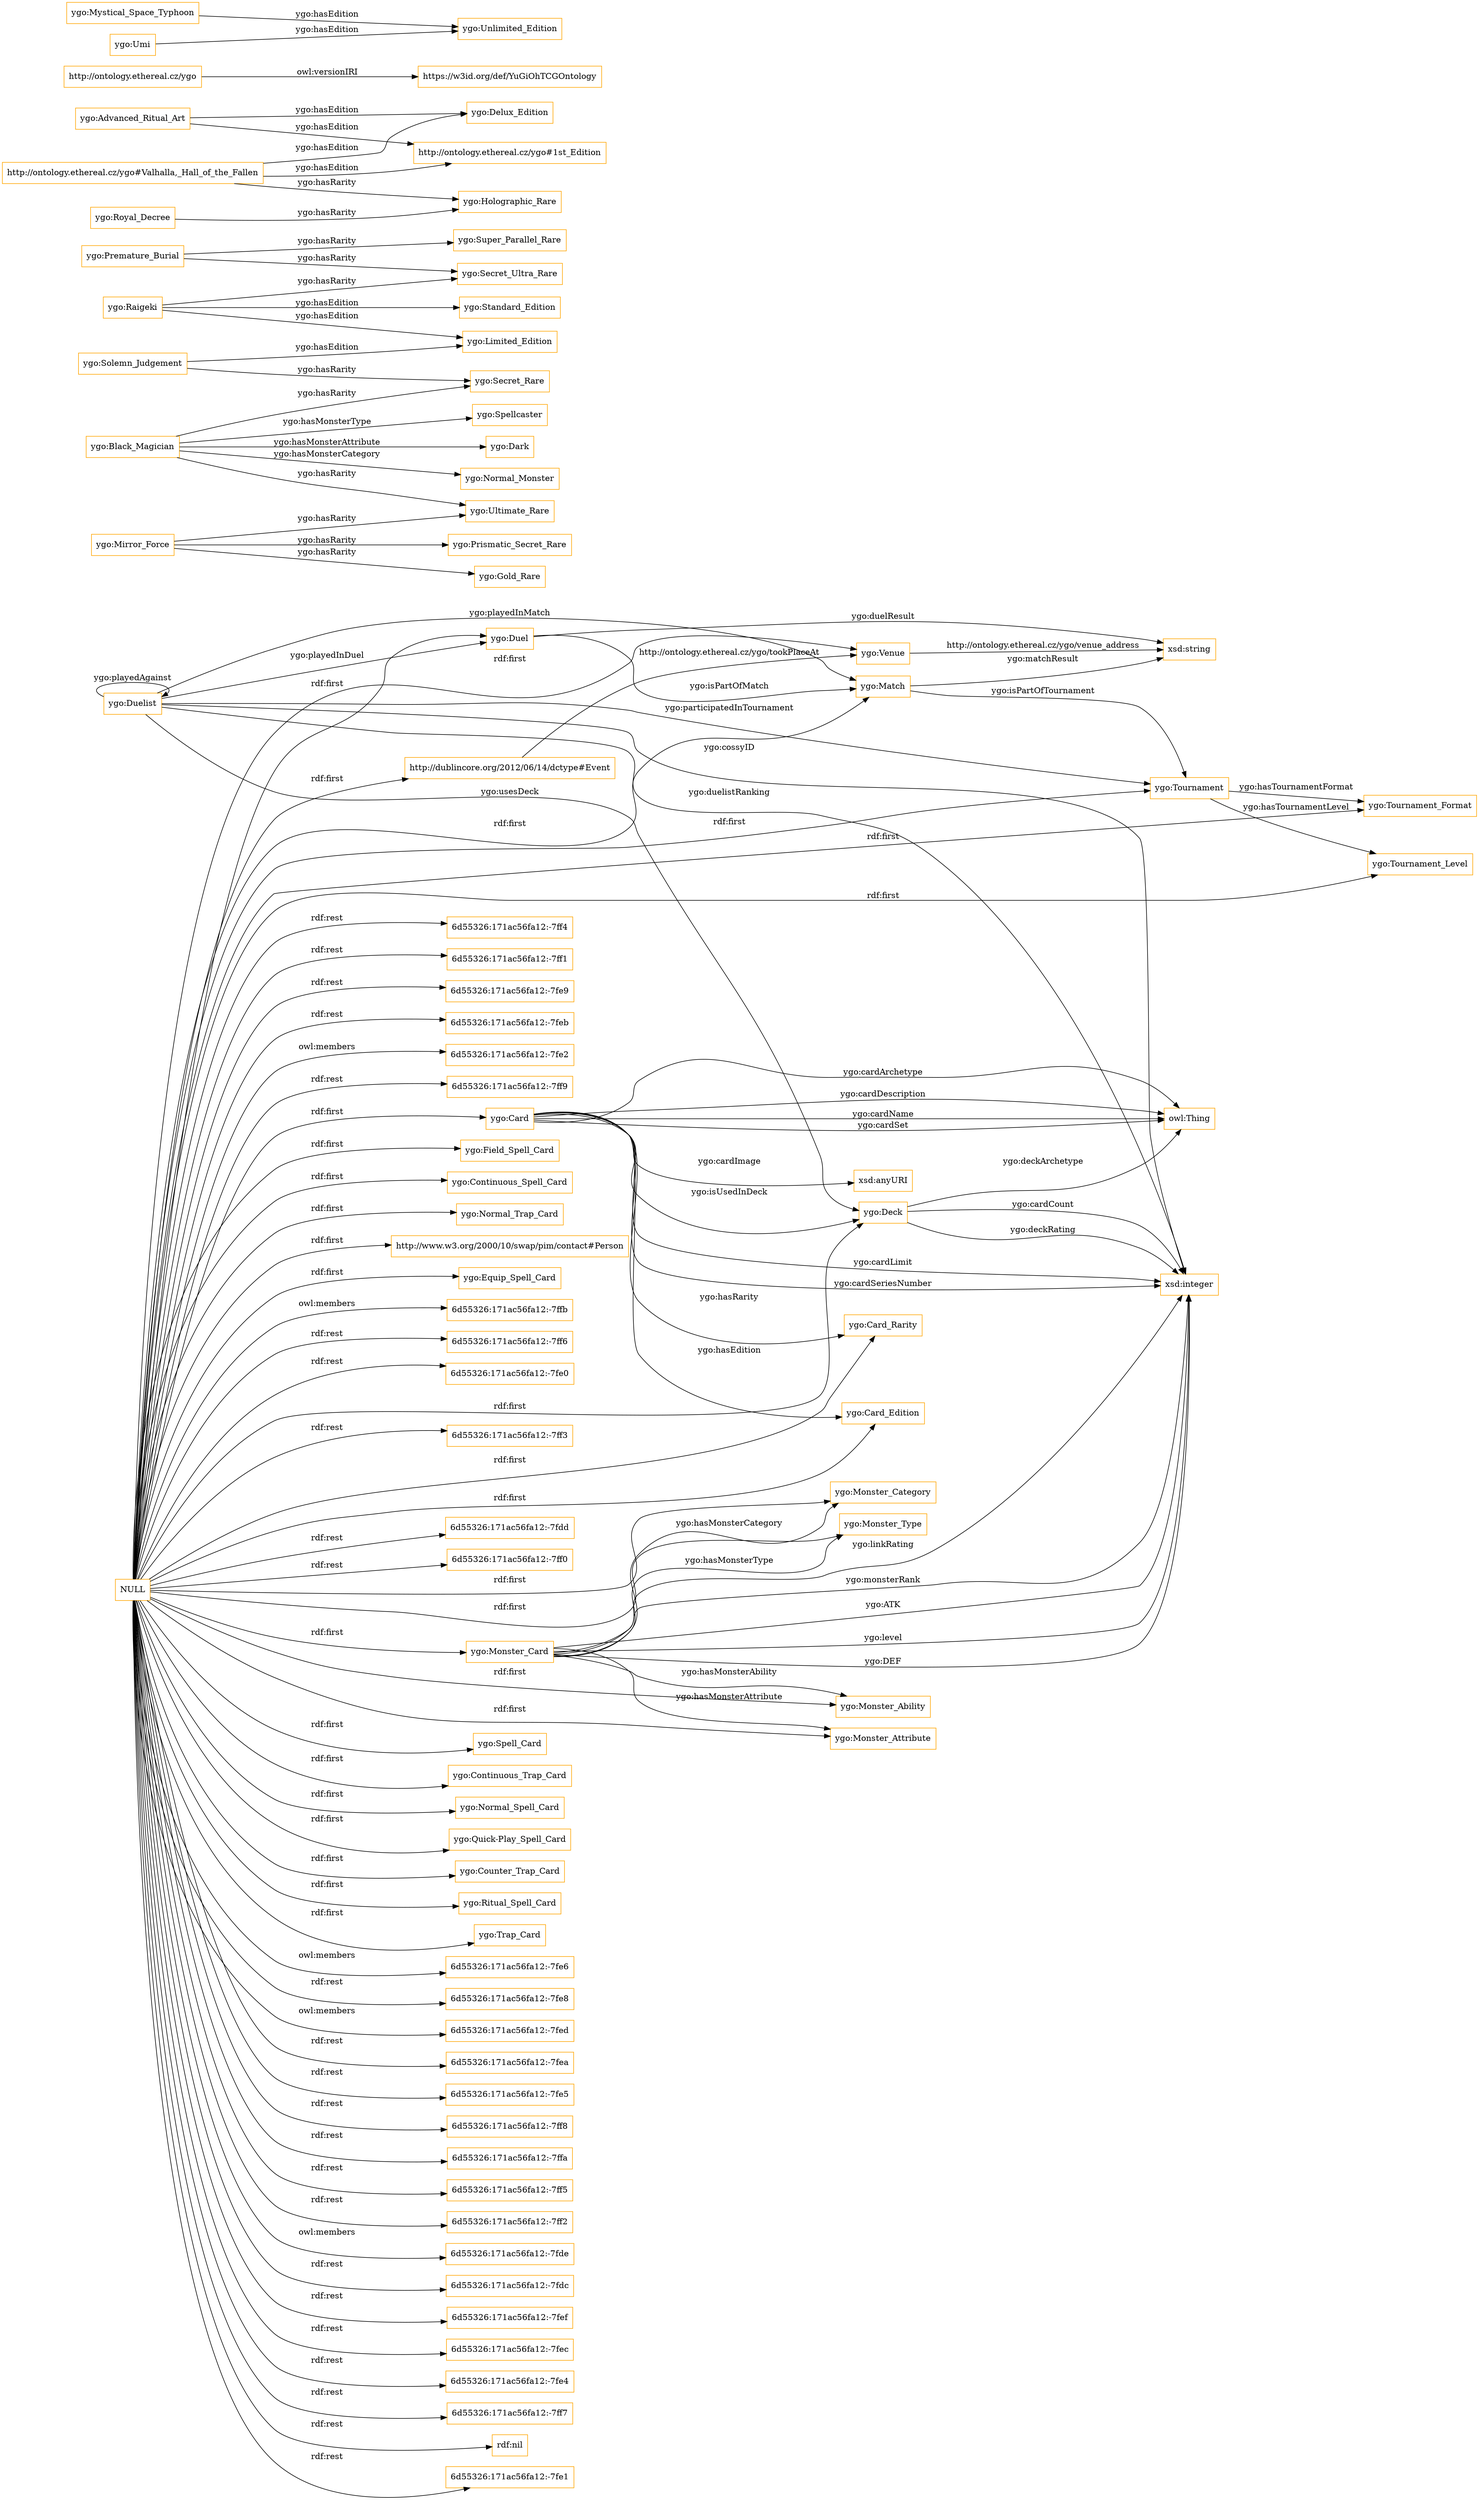 digraph ar2dtool_diagram { 
rankdir=LR;
size="1501"
node [shape = rectangle, color="orange"]; "ygo:Field_Spell_Card" "ygo:Continuous_Spell_Card" "ygo:Normal_Trap_Card" "http://www.w3.org/2000/10/swap/pim/contact#Person" "ygo:Equip_Spell_Card" "ygo:Venue" "ygo:Tournament_Format" "ygo:Spell_Card" "http://dublincore.org/2012/06/14/dctype#Event" "ygo:Deck" "ygo:Continuous_Trap_Card" "ygo:Normal_Spell_Card" "ygo:Monster_Type" "ygo:Tournament_Level" "ygo:Duelist" "ygo:Monster_Ability" "ygo:Card" "ygo:Monster_Attribute" "ygo:Monster_Category" "ygo:Duel" "ygo:Tournament" "ygo:Quick-Play_Spell_Card" "ygo:Card_Rarity" "ygo:Card_Edition" "ygo:Match" "ygo:Counter_Trap_Card" "ygo:Monster_Card" "ygo:Ritual_Spell_Card" "ygo:Trap_Card" ; /*classes style*/
	"ygo:Raigeki" -> "ygo:Secret_Ultra_Rare" [ label = "ygo:hasRarity" ];
	"ygo:Raigeki" -> "ygo:Standard_Edition" [ label = "ygo:hasEdition" ];
	"ygo:Raigeki" -> "ygo:Limited_Edition" [ label = "ygo:hasEdition" ];
	"ygo:Solemn_Judgement" -> "ygo:Secret_Rare" [ label = "ygo:hasRarity" ];
	"ygo:Solemn_Judgement" -> "ygo:Limited_Edition" [ label = "ygo:hasEdition" ];
	"ygo:Advanced_Ritual_Art" -> "http://ontology.ethereal.cz/ygo#1st_Edition" [ label = "ygo:hasEdition" ];
	"ygo:Advanced_Ritual_Art" -> "ygo:Delux_Edition" [ label = "ygo:hasEdition" ];
	"http://ontology.ethereal.cz/ygo#Valhalla,_Hall_of_the_Fallen" -> "ygo:Holographic_Rare" [ label = "ygo:hasRarity" ];
	"http://ontology.ethereal.cz/ygo#Valhalla,_Hall_of_the_Fallen" -> "http://ontology.ethereal.cz/ygo#1st_Edition" [ label = "ygo:hasEdition" ];
	"http://ontology.ethereal.cz/ygo#Valhalla,_Hall_of_the_Fallen" -> "ygo:Delux_Edition" [ label = "ygo:hasEdition" ];
	"http://ontology.ethereal.cz/ygo" -> "https://w3id.org/def/YuGiOhTCGOntology" [ label = "owl:versionIRI" ];
	"ygo:Mystical_Space_Typhoon" -> "ygo:Unlimited_Edition" [ label = "ygo:hasEdition" ];
	"ygo:Black_Magician" -> "ygo:Secret_Rare" [ label = "ygo:hasRarity" ];
	"ygo:Black_Magician" -> "ygo:Spellcaster" [ label = "ygo:hasMonsterType" ];
	"ygo:Black_Magician" -> "ygo:Ultimate_Rare" [ label = "ygo:hasRarity" ];
	"ygo:Black_Magician" -> "ygo:Dark" [ label = "ygo:hasMonsterAttribute" ];
	"ygo:Black_Magician" -> "ygo:Normal_Monster" [ label = "ygo:hasMonsterCategory" ];
	"NULL" -> "ygo:Match" [ label = "rdf:first" ];
	"NULL" -> "ygo:Monster_Attribute" [ label = "rdf:first" ];
	"NULL" -> "6d55326:171ac56fa12:-7fe6" [ label = "owl:members" ];
	"NULL" -> "6d55326:171ac56fa12:-7fe8" [ label = "rdf:rest" ];
	"NULL" -> "ygo:Duel" [ label = "rdf:first" ];
	"NULL" -> "6d55326:171ac56fa12:-7fed" [ label = "owl:members" ];
	"NULL" -> "ygo:Trap_Card" [ label = "rdf:first" ];
	"NULL" -> "6d55326:171ac56fa12:-7fea" [ label = "rdf:rest" ];
	"NULL" -> "6d55326:171ac56fa12:-7fe5" [ label = "rdf:rest" ];
	"NULL" -> "ygo:Card" [ label = "rdf:first" ];
	"NULL" -> "6d55326:171ac56fa12:-7ff8" [ label = "rdf:rest" ];
	"NULL" -> "ygo:Monster_Type" [ label = "rdf:first" ];
	"NULL" -> "ygo:Field_Spell_Card" [ label = "rdf:first" ];
	"NULL" -> "6d55326:171ac56fa12:-7ffa" [ label = "rdf:rest" ];
	"NULL" -> "6d55326:171ac56fa12:-7ff5" [ label = "rdf:rest" ];
	"NULL" -> "ygo:Venue" [ label = "rdf:first" ];
	"NULL" -> "6d55326:171ac56fa12:-7ff2" [ label = "rdf:rest" ];
	"NULL" -> "6d55326:171ac56fa12:-7fde" [ label = "owl:members" ];
	"NULL" -> "ygo:Equip_Spell_Card" [ label = "rdf:first" ];
	"NULL" -> "ygo:Normal_Spell_Card" [ label = "rdf:first" ];
	"NULL" -> "6d55326:171ac56fa12:-7fdc" [ label = "rdf:rest" ];
	"NULL" -> "ygo:Continuous_Spell_Card" [ label = "rdf:first" ];
	"NULL" -> "6d55326:171ac56fa12:-7fef" [ label = "rdf:rest" ];
	"NULL" -> "ygo:Spell_Card" [ label = "rdf:first" ];
	"NULL" -> "ygo:Tournament_Format" [ label = "rdf:first" ];
	"NULL" -> "6d55326:171ac56fa12:-7fec" [ label = "rdf:rest" ];
	"NULL" -> "ygo:Monster_Card" [ label = "rdf:first" ];
	"NULL" -> "6d55326:171ac56fa12:-7fe4" [ label = "rdf:rest" ];
	"NULL" -> "ygo:Tournament" [ label = "rdf:first" ];
	"NULL" -> "6d55326:171ac56fa12:-7ff7" [ label = "rdf:rest" ];
	"NULL" -> "rdf:nil" [ label = "rdf:rest" ];
	"NULL" -> "6d55326:171ac56fa12:-7fe1" [ label = "rdf:rest" ];
	"NULL" -> "ygo:Card_Rarity" [ label = "rdf:first" ];
	"NULL" -> "ygo:Tournament_Level" [ label = "rdf:first" ];
	"NULL" -> "ygo:Counter_Trap_Card" [ label = "rdf:first" ];
	"NULL" -> "6d55326:171ac56fa12:-7ff4" [ label = "rdf:rest" ];
	"NULL" -> "6d55326:171ac56fa12:-7ff1" [ label = "rdf:rest" ];
	"NULL" -> "http://dublincore.org/2012/06/14/dctype#Event" [ label = "rdf:first" ];
	"NULL" -> "ygo:Monster_Category" [ label = "rdf:first" ];
	"NULL" -> "ygo:Monster_Ability" [ label = "rdf:first" ];
	"NULL" -> "6d55326:171ac56fa12:-7fe9" [ label = "rdf:rest" ];
	"NULL" -> "6d55326:171ac56fa12:-7feb" [ label = "rdf:rest" ];
	"NULL" -> "ygo:Continuous_Trap_Card" [ label = "rdf:first" ];
	"NULL" -> "6d55326:171ac56fa12:-7fe2" [ label = "owl:members" ];
	"NULL" -> "6d55326:171ac56fa12:-7ff9" [ label = "rdf:rest" ];
	"NULL" -> "ygo:Card_Edition" [ label = "rdf:first" ];
	"NULL" -> "6d55326:171ac56fa12:-7ffb" [ label = "owl:members" ];
	"NULL" -> "6d55326:171ac56fa12:-7ff6" [ label = "rdf:rest" ];
	"NULL" -> "6d55326:171ac56fa12:-7fe0" [ label = "rdf:rest" ];
	"NULL" -> "ygo:Quick-Play_Spell_Card" [ label = "rdf:first" ];
	"NULL" -> "ygo:Deck" [ label = "rdf:first" ];
	"NULL" -> "ygo:Ritual_Spell_Card" [ label = "rdf:first" ];
	"NULL" -> "6d55326:171ac56fa12:-7ff3" [ label = "rdf:rest" ];
	"NULL" -> "http://www.w3.org/2000/10/swap/pim/contact#Person" [ label = "rdf:first" ];
	"NULL" -> "ygo:Normal_Trap_Card" [ label = "rdf:first" ];
	"NULL" -> "6d55326:171ac56fa12:-7fdd" [ label = "rdf:rest" ];
	"NULL" -> "6d55326:171ac56fa12:-7ff0" [ label = "rdf:rest" ];
	"ygo:Umi" -> "ygo:Unlimited_Edition" [ label = "ygo:hasEdition" ];
	"ygo:Premature_Burial" -> "ygo:Super_Parallel_Rare" [ label = "ygo:hasRarity" ];
	"ygo:Premature_Burial" -> "ygo:Secret_Ultra_Rare" [ label = "ygo:hasRarity" ];
	"ygo:Royal_Decree" -> "ygo:Holographic_Rare" [ label = "ygo:hasRarity" ];
	"ygo:Mirror_Force" -> "ygo:Ultimate_Rare" [ label = "ygo:hasRarity" ];
	"ygo:Mirror_Force" -> "ygo:Prismatic_Secret_Rare" [ label = "ygo:hasRarity" ];
	"ygo:Mirror_Force" -> "ygo:Gold_Rare" [ label = "ygo:hasRarity" ];
	"ygo:Match" -> "ygo:Tournament" [ label = "ygo:isPartOfTournament" ];
	"ygo:Card" -> "owl:Thing" [ label = "ygo:cardArchetype" ];
	"ygo:Card" -> "owl:Thing" [ label = "ygo:cardDescription" ];
	"ygo:Monster_Card" -> "xsd:integer" [ label = "ygo:level" ];
	"ygo:Monster_Card" -> "ygo:Monster_Attribute" [ label = "ygo:hasMonsterAttribute" ];
	"ygo:Monster_Card" -> "xsd:integer" [ label = "ygo:DEF" ];
	"ygo:Monster_Card" -> "xsd:integer" [ label = "ygo:linkRating" ];
	"ygo:Duelist" -> "ygo:Match" [ label = "ygo:playedInMatch" ];
	"ygo:Deck" -> "xsd:integer" [ label = "ygo:deckRating" ];
	"ygo:Card" -> "ygo:Card_Edition" [ label = "ygo:hasEdition" ];
	"ygo:Card" -> "xsd:anyURI" [ label = "ygo:cardImage" ];
	"ygo:Duelist" -> "ygo:Tournament" [ label = "ygo:participatedInTournament" ];
	"ygo:Duelist" -> "ygo:Duel" [ label = "ygo:playedInDuel" ];
	"ygo:Monster_Card" -> "ygo:Monster_Ability" [ label = "ygo:hasMonsterAbility" ];
	"ygo:Monster_Card" -> "xsd:integer" [ label = "ygo:monsterRank" ];
	"ygo:Duelist" -> "ygo:Duelist" [ label = "ygo:playedAgainst" ];
	"ygo:Venue" -> "xsd:string" [ label = "http://ontology.ethereal.cz/ygo/venue_address" ];
	"ygo:Tournament" -> "ygo:Tournament_Level" [ label = "ygo:hasTournamentLevel" ];
	"ygo:Duelist" -> "ygo:Deck" [ label = "ygo:usesDeck" ];
	"http://dublincore.org/2012/06/14/dctype#Event" -> "ygo:Venue" [ label = "http://ontology.ethereal.cz/ygo/tookPlaceAt" ];
	"ygo:Monster_Card" -> "xsd:integer" [ label = "ygo:ATK" ];
	"ygo:Card" -> "ygo:Deck" [ label = "ygo:isUsedInDeck" ];
	"ygo:Card" -> "owl:Thing" [ label = "ygo:cardName" ];
	"ygo:Match" -> "xsd:string" [ label = "ygo:matchResult" ];
	"ygo:Card" -> "xsd:integer" [ label = "ygo:cardSeriesNumber" ];
	"ygo:Deck" -> "owl:Thing" [ label = "ygo:deckArchetype" ];
	"ygo:Card" -> "xsd:integer" [ label = "ygo:cardLimit" ];
	"ygo:Card" -> "owl:Thing" [ label = "ygo:cardSet" ];
	"ygo:Tournament" -> "ygo:Tournament_Format" [ label = "ygo:hasTournamentFormat" ];
	"ygo:Monster_Card" -> "ygo:Monster_Type" [ label = "ygo:hasMonsterType" ];
	"ygo:Duel" -> "ygo:Match" [ label = "ygo:isPartOfMatch" ];
	"ygo:Card" -> "ygo:Card_Rarity" [ label = "ygo:hasRarity" ];
	"ygo:Duel" -> "xsd:string" [ label = "ygo:duelResult" ];
	"ygo:Duelist" -> "xsd:integer" [ label = "ygo:cossyID" ];
	"ygo:Deck" -> "xsd:integer" [ label = "ygo:cardCount" ];
	"ygo:Monster_Card" -> "ygo:Monster_Category" [ label = "ygo:hasMonsterCategory" ];
	"ygo:Duelist" -> "xsd:integer" [ label = "ygo:duelistRanking" ];

}
